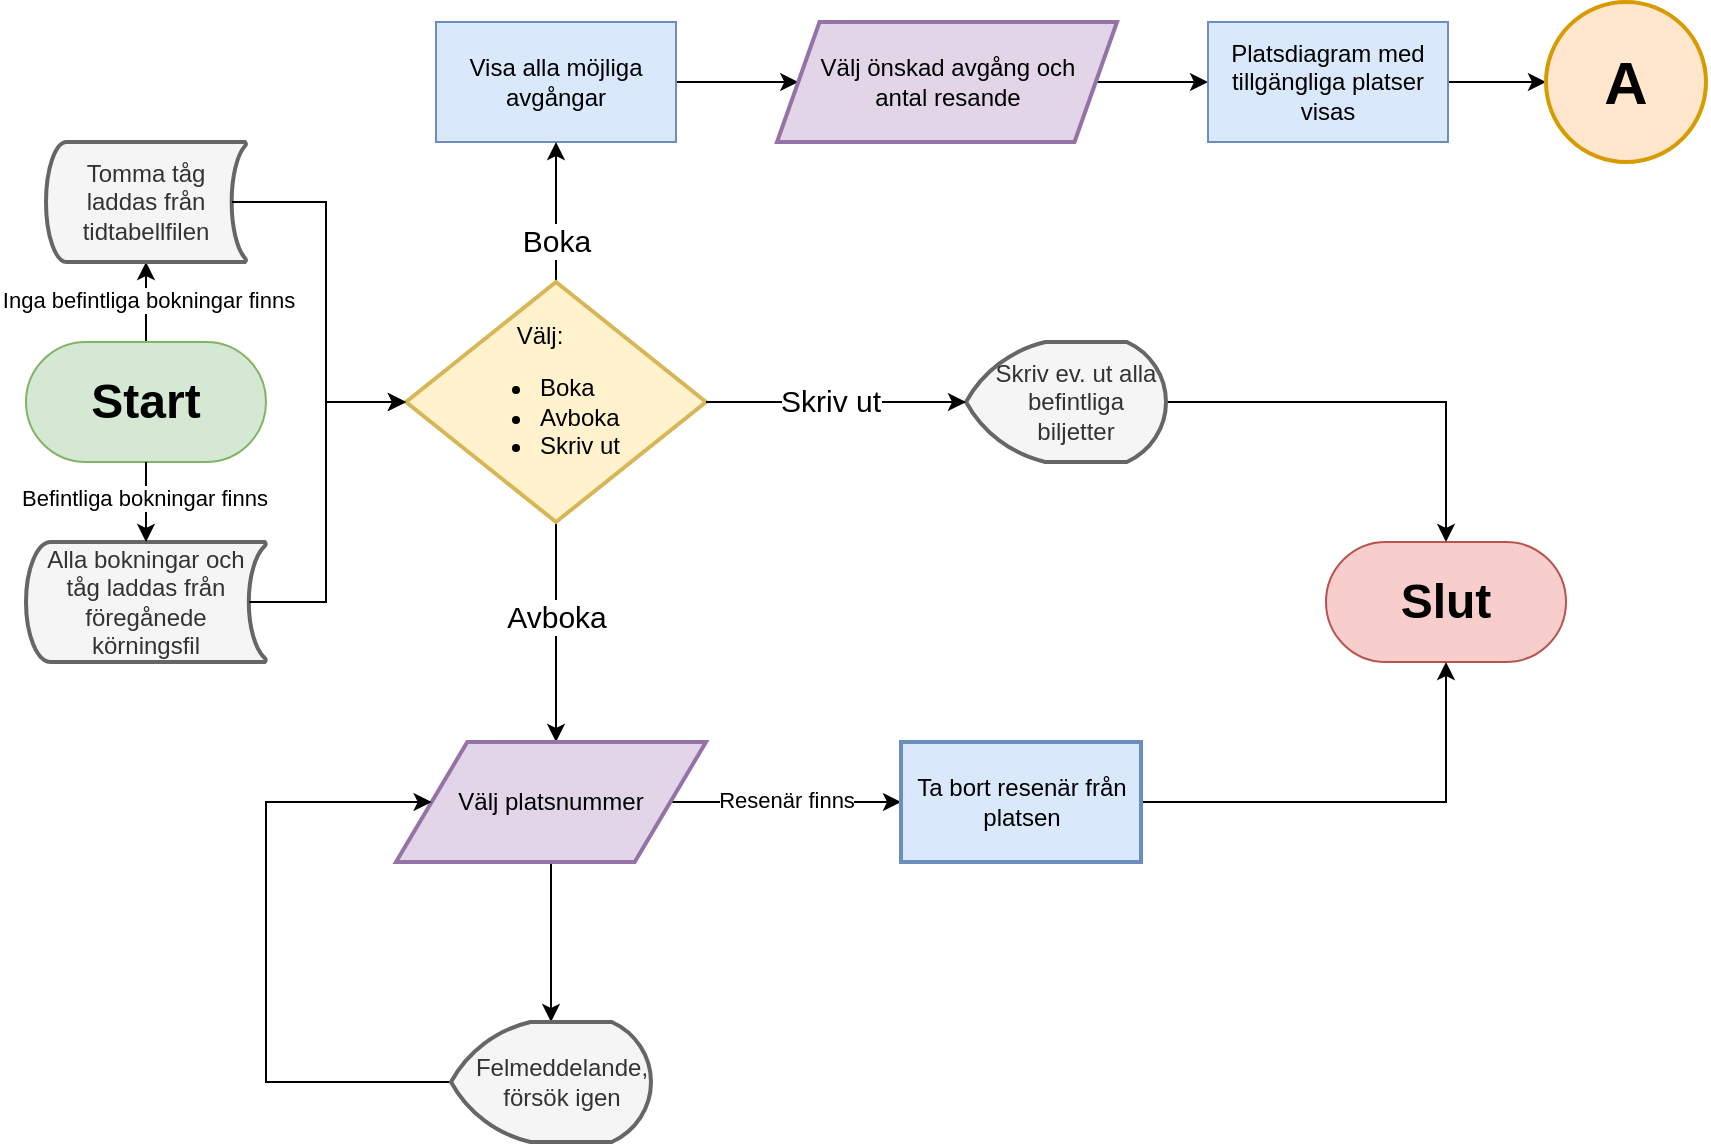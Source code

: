 <mxfile version="24.8.3">
  <diagram name="Page-1" id="-FVrkKvMY7_zgoq0LRrc">
    <mxGraphModel dx="1589" dy="2163" grid="1" gridSize="10" guides="1" tooltips="1" connect="1" arrows="1" fold="1" page="1" pageScale="1" pageWidth="827" pageHeight="1169" math="0" shadow="0">
      <root>
        <mxCell id="0" />
        <mxCell id="1" parent="0" />
        <mxCell id="yoMzTV9leq5T_DlvsGWp-3" style="edgeStyle=orthogonalEdgeStyle;rounded=0;orthogonalLoop=1;jettySize=auto;html=1;" parent="1" source="yoMzTV9leq5T_DlvsGWp-1" edge="1">
          <mxGeometry relative="1" as="geometry">
            <mxPoint x="850" y="-30" as="targetPoint" />
          </mxGeometry>
        </mxCell>
        <mxCell id="NztW21wDmSa7Gelo-r1o-6" value="Inga befintliga bokningar finns" style="edgeLabel;html=1;align=center;verticalAlign=middle;resizable=0;points=[];" vertex="1" connectable="0" parent="yoMzTV9leq5T_DlvsGWp-3">
          <mxGeometry x="0.072" relative="1" as="geometry">
            <mxPoint as="offset" />
          </mxGeometry>
        </mxCell>
        <mxCell id="yoMzTV9leq5T_DlvsGWp-1" value="&lt;h1&gt;&lt;b&gt;&lt;font style=&quot;font-size: 24px;&quot;&gt;Start&lt;/font&gt;&lt;/b&gt;&lt;/h1&gt;" style="rounded=1;whiteSpace=wrap;html=1;arcSize=50;fillColor=#d5e8d4;strokeColor=#82b366;" parent="1" vertex="1">
          <mxGeometry x="790" y="10" width="120" height="60" as="geometry" />
        </mxCell>
        <mxCell id="NztW21wDmSa7Gelo-r1o-41" value="" style="edgeStyle=orthogonalEdgeStyle;rounded=0;orthogonalLoop=1;jettySize=auto;html=1;" edge="1" parent="1" source="yoMzTV9leq5T_DlvsGWp-2" target="NztW21wDmSa7Gelo-r1o-4">
          <mxGeometry relative="1" as="geometry" />
        </mxCell>
        <mxCell id="yoMzTV9leq5T_DlvsGWp-2" value="Visa alla möjliga avgångar" style="rounded=1;whiteSpace=wrap;html=1;fillColor=#dae8fc;strokeColor=#6c8ebf;arcSize=0;" parent="1" vertex="1">
          <mxGeometry x="995" y="-150" width="120" height="60" as="geometry" />
        </mxCell>
        <mxCell id="yoMzTV9leq5T_DlvsGWp-11" value="" style="edgeStyle=orthogonalEdgeStyle;rounded=0;orthogonalLoop=1;jettySize=auto;html=1;exitX=1;exitY=0.5;exitDx=0;exitDy=0;" parent="1" source="NztW21wDmSa7Gelo-r1o-4" target="yoMzTV9leq5T_DlvsGWp-10" edge="1">
          <mxGeometry relative="1" as="geometry">
            <mxPoint x="769" y="-120" as="sourcePoint" />
          </mxGeometry>
        </mxCell>
        <mxCell id="NztW21wDmSa7Gelo-r1o-49" value="" style="edgeStyle=orthogonalEdgeStyle;rounded=0;orthogonalLoop=1;jettySize=auto;html=1;" edge="1" parent="1" source="yoMzTV9leq5T_DlvsGWp-10" target="NztW21wDmSa7Gelo-r1o-48">
          <mxGeometry relative="1" as="geometry" />
        </mxCell>
        <mxCell id="yoMzTV9leq5T_DlvsGWp-10" value="Platsdiagram med tillgängliga platser visas" style="rounded=1;whiteSpace=wrap;html=1;fillColor=#dae8fc;strokeColor=#6c8ebf;arcSize=0;" parent="1" vertex="1">
          <mxGeometry x="1381" y="-150" width="120" height="60" as="geometry" />
        </mxCell>
        <mxCell id="NztW21wDmSa7Gelo-r1o-4" value="Välj önskad avgång och antal resande" style="shape=parallelogram;html=1;strokeWidth=2;perimeter=parallelogramPerimeter;whiteSpace=wrap;rounded=1;arcSize=0;size=0.125;spacingLeft=20;spacingRight=20;fillColor=#e1d5e7;strokeColor=#9673a6;" vertex="1" parent="1">
          <mxGeometry x="1165.5" y="-150" width="170" height="60" as="geometry" />
        </mxCell>
        <mxCell id="NztW21wDmSa7Gelo-r1o-8" value="Tomma tåg laddas från tidtabellfilen" style="strokeWidth=2;html=1;shape=mxgraph.flowchart.stored_data;whiteSpace=wrap;fillColor=#f5f5f5;fontColor=#333333;strokeColor=#666666;" vertex="1" parent="1">
          <mxGeometry x="800" y="-90" width="100" height="60" as="geometry" />
        </mxCell>
        <mxCell id="NztW21wDmSa7Gelo-r1o-10" value="Alla bokningar och tåg laddas från föregånede körningsfil" style="strokeWidth=2;html=1;shape=mxgraph.flowchart.stored_data;whiteSpace=wrap;fillColor=#f5f5f5;fontColor=#333333;strokeColor=#666666;" vertex="1" parent="1">
          <mxGeometry x="790" y="110" width="120" height="60" as="geometry" />
        </mxCell>
        <mxCell id="NztW21wDmSa7Gelo-r1o-11" style="edgeStyle=orthogonalEdgeStyle;rounded=0;orthogonalLoop=1;jettySize=auto;html=1;exitX=0.5;exitY=1;exitDx=0;exitDy=0;entryX=0.5;entryY=0;entryDx=0;entryDy=0;entryPerimeter=0;" edge="1" parent="1" source="yoMzTV9leq5T_DlvsGWp-1" target="NztW21wDmSa7Gelo-r1o-10">
          <mxGeometry relative="1" as="geometry" />
        </mxCell>
        <mxCell id="NztW21wDmSa7Gelo-r1o-12" value="Befintliga bokningar finns" style="edgeLabel;html=1;align=center;verticalAlign=middle;resizable=0;points=[];" vertex="1" connectable="0" parent="NztW21wDmSa7Gelo-r1o-11">
          <mxGeometry x="-0.104" y="-1" relative="1" as="geometry">
            <mxPoint as="offset" />
          </mxGeometry>
        </mxCell>
        <mxCell id="NztW21wDmSa7Gelo-r1o-17" style="edgeStyle=orthogonalEdgeStyle;rounded=0;orthogonalLoop=1;jettySize=auto;html=1;exitX=1;exitY=0.5;exitDx=0;exitDy=0;entryX=0;entryY=0.5;entryDx=0;entryDy=0;" edge="1" parent="1" target="NztW21wDmSa7Gelo-r1o-14">
          <mxGeometry relative="1" as="geometry">
            <mxPoint x="910" y="240.0" as="sourcePoint" />
          </mxGeometry>
        </mxCell>
        <mxCell id="NztW21wDmSa7Gelo-r1o-18" style="edgeStyle=orthogonalEdgeStyle;rounded=0;orthogonalLoop=1;jettySize=auto;html=1;exitX=1;exitY=0.5;exitDx=0;exitDy=0;entryX=0;entryY=0.5;entryDx=0;entryDy=0;" edge="1" parent="1" target="NztW21wDmSa7Gelo-r1o-15">
          <mxGeometry relative="1" as="geometry">
            <mxPoint x="1119.375" y="240.0" as="sourcePoint" />
          </mxGeometry>
        </mxCell>
        <mxCell id="NztW21wDmSa7Gelo-r1o-46" style="edgeStyle=orthogonalEdgeStyle;rounded=0;orthogonalLoop=1;jettySize=auto;html=1;exitX=0.5;exitY=0;exitDx=0;exitDy=0;exitPerimeter=0;entryX=0.5;entryY=1;entryDx=0;entryDy=0;" edge="1" parent="1" source="NztW21wDmSa7Gelo-r1o-42" target="yoMzTV9leq5T_DlvsGWp-2">
          <mxGeometry relative="1" as="geometry" />
        </mxCell>
        <mxCell id="NztW21wDmSa7Gelo-r1o-47" value="Boka" style="edgeLabel;html=1;align=center;verticalAlign=middle;resizable=0;points=[];fontSize=15;" vertex="1" connectable="0" parent="NztW21wDmSa7Gelo-r1o-46">
          <mxGeometry x="-0.392" relative="1" as="geometry">
            <mxPoint as="offset" />
          </mxGeometry>
        </mxCell>
        <mxCell id="NztW21wDmSa7Gelo-r1o-59" value="" style="edgeStyle=orthogonalEdgeStyle;rounded=0;orthogonalLoop=1;jettySize=auto;html=1;" edge="1" parent="1" source="NztW21wDmSa7Gelo-r1o-42">
          <mxGeometry relative="1" as="geometry">
            <mxPoint x="1055.0" y="210.0" as="targetPoint" />
          </mxGeometry>
        </mxCell>
        <mxCell id="NztW21wDmSa7Gelo-r1o-60" value="Avboka" style="edgeLabel;html=1;align=center;verticalAlign=middle;resizable=0;points=[];fontSize=15;" vertex="1" connectable="0" parent="NztW21wDmSa7Gelo-r1o-59">
          <mxGeometry x="-0.162" relative="1" as="geometry">
            <mxPoint as="offset" />
          </mxGeometry>
        </mxCell>
        <mxCell id="NztW21wDmSa7Gelo-r1o-42" value="&lt;div style=&quot;text-align: center;&quot;&gt;&lt;span style=&quot;background-color: initial;&quot;&gt;Välj:&lt;/span&gt;&lt;/div&gt;&lt;div&gt;&lt;ul&gt;&lt;li&gt;Boka&lt;/li&gt;&lt;li&gt;Avboka&lt;/li&gt;&lt;li&gt;Skriv ut&lt;/li&gt;&lt;/ul&gt;&lt;/div&gt;" style="strokeWidth=2;html=1;shape=mxgraph.flowchart.decision;whiteSpace=wrap;fillColor=#fff2cc;strokeColor=#d6b656;align=left;spacingLeft=25;" vertex="1" parent="1">
          <mxGeometry x="980" y="-20" width="150" height="120" as="geometry" />
        </mxCell>
        <mxCell id="NztW21wDmSa7Gelo-r1o-44" style="edgeStyle=orthogonalEdgeStyle;rounded=0;orthogonalLoop=1;jettySize=auto;html=1;exitX=0.93;exitY=0.5;exitDx=0;exitDy=0;exitPerimeter=0;entryX=0;entryY=0.5;entryDx=0;entryDy=0;entryPerimeter=0;" edge="1" parent="1" source="NztW21wDmSa7Gelo-r1o-8" target="NztW21wDmSa7Gelo-r1o-42">
          <mxGeometry relative="1" as="geometry" />
        </mxCell>
        <mxCell id="NztW21wDmSa7Gelo-r1o-45" style="edgeStyle=orthogonalEdgeStyle;rounded=0;orthogonalLoop=1;jettySize=auto;html=1;exitX=0.93;exitY=0.5;exitDx=0;exitDy=0;exitPerimeter=0;entryX=0;entryY=0.5;entryDx=0;entryDy=0;entryPerimeter=0;" edge="1" parent="1" source="NztW21wDmSa7Gelo-r1o-10" target="NztW21wDmSa7Gelo-r1o-42">
          <mxGeometry relative="1" as="geometry">
            <Array as="points">
              <mxPoint x="940" y="140" />
              <mxPoint x="940" y="40" />
            </Array>
          </mxGeometry>
        </mxCell>
        <mxCell id="NztW21wDmSa7Gelo-r1o-48" value="&lt;font style=&quot;font-size: 30px;&quot;&gt;&lt;b&gt;A&lt;/b&gt;&lt;/font&gt;" style="strokeWidth=2;html=1;shape=mxgraph.flowchart.start_2;whiteSpace=wrap;fillColor=#ffe6cc;strokeColor=#d79b00;" vertex="1" parent="1">
          <mxGeometry x="1550" y="-160" width="80" height="80" as="geometry" />
        </mxCell>
        <mxCell id="NztW21wDmSa7Gelo-r1o-57" value="" style="edgeStyle=orthogonalEdgeStyle;rounded=0;orthogonalLoop=1;jettySize=auto;html=1;" edge="1" parent="1" source="NztW21wDmSa7Gelo-r1o-53" target="NztW21wDmSa7Gelo-r1o-56">
          <mxGeometry relative="1" as="geometry" />
        </mxCell>
        <mxCell id="NztW21wDmSa7Gelo-r1o-53" value="Skriv ev. ut alla befintliga biljetter" style="strokeWidth=2;html=1;shape=mxgraph.flowchart.display;whiteSpace=wrap;fillColor=#f5f5f5;strokeColor=#666666;spacingLeft=10;fontColor=#333333;" vertex="1" parent="1">
          <mxGeometry x="1260" y="10" width="100" height="60" as="geometry" />
        </mxCell>
        <mxCell id="NztW21wDmSa7Gelo-r1o-54" style="edgeStyle=orthogonalEdgeStyle;rounded=0;orthogonalLoop=1;jettySize=auto;html=1;exitX=1;exitY=0.5;exitDx=0;exitDy=0;exitPerimeter=0;entryX=0;entryY=0.5;entryDx=0;entryDy=0;entryPerimeter=0;" edge="1" parent="1" source="NztW21wDmSa7Gelo-r1o-42" target="NztW21wDmSa7Gelo-r1o-53">
          <mxGeometry relative="1" as="geometry" />
        </mxCell>
        <mxCell id="NztW21wDmSa7Gelo-r1o-55" value="Skriv ut" style="edgeLabel;html=1;align=center;verticalAlign=middle;resizable=0;points=[];fontSize=15;" vertex="1" connectable="0" parent="NztW21wDmSa7Gelo-r1o-54">
          <mxGeometry x="-0.045" y="1" relative="1" as="geometry">
            <mxPoint as="offset" />
          </mxGeometry>
        </mxCell>
        <mxCell id="NztW21wDmSa7Gelo-r1o-56" value="&lt;h1&gt;&lt;b&gt;&lt;font style=&quot;font-size: 24px;&quot;&gt;Slut&lt;/font&gt;&lt;/b&gt;&lt;/h1&gt;" style="rounded=1;whiteSpace=wrap;html=1;arcSize=50;fillColor=#f8cecc;strokeColor=#b85450;" vertex="1" parent="1">
          <mxGeometry x="1440" y="110" width="120" height="60" as="geometry" />
        </mxCell>
        <mxCell id="NztW21wDmSa7Gelo-r1o-63" value="" style="edgeStyle=orthogonalEdgeStyle;rounded=0;orthogonalLoop=1;jettySize=auto;html=1;" edge="1" parent="1" source="NztW21wDmSa7Gelo-r1o-61" target="NztW21wDmSa7Gelo-r1o-62">
          <mxGeometry relative="1" as="geometry" />
        </mxCell>
        <mxCell id="NztW21wDmSa7Gelo-r1o-65" value="Resenär finns" style="edgeLabel;html=1;align=center;verticalAlign=middle;resizable=0;points=[];" vertex="1" connectable="0" parent="NztW21wDmSa7Gelo-r1o-63">
          <mxGeometry x="-0.003" y="1" relative="1" as="geometry">
            <mxPoint as="offset" />
          </mxGeometry>
        </mxCell>
        <mxCell id="NztW21wDmSa7Gelo-r1o-67" value="" style="edgeStyle=orthogonalEdgeStyle;rounded=0;orthogonalLoop=1;jettySize=auto;html=1;" edge="1" parent="1" source="NztW21wDmSa7Gelo-r1o-61">
          <mxGeometry relative="1" as="geometry">
            <mxPoint x="1052.5" y="350" as="targetPoint" />
          </mxGeometry>
        </mxCell>
        <mxCell id="NztW21wDmSa7Gelo-r1o-61" value="Välj platsnummer" style="shape=parallelogram;html=1;strokeWidth=2;perimeter=parallelogramPerimeter;whiteSpace=wrap;rounded=1;arcSize=0;size=0.23;fillColor=#e1d5e7;strokeColor=#9673a6;" vertex="1" parent="1">
          <mxGeometry x="975" y="210" width="155" height="60" as="geometry" />
        </mxCell>
        <mxCell id="NztW21wDmSa7Gelo-r1o-64" style="edgeStyle=orthogonalEdgeStyle;rounded=0;orthogonalLoop=1;jettySize=auto;html=1;entryX=0.5;entryY=1;entryDx=0;entryDy=0;" edge="1" parent="1" source="NztW21wDmSa7Gelo-r1o-62" target="NztW21wDmSa7Gelo-r1o-56">
          <mxGeometry relative="1" as="geometry" />
        </mxCell>
        <mxCell id="NztW21wDmSa7Gelo-r1o-62" value="Ta bort resenär från platsen" style="whiteSpace=wrap;html=1;fillColor=#dae8fc;strokeColor=#6c8ebf;strokeWidth=2;rounded=1;arcSize=0;" vertex="1" parent="1">
          <mxGeometry x="1227.5" y="210" width="120" height="60" as="geometry" />
        </mxCell>
        <mxCell id="NztW21wDmSa7Gelo-r1o-69" style="edgeStyle=orthogonalEdgeStyle;rounded=0;orthogonalLoop=1;jettySize=auto;html=1;exitX=0;exitY=0.5;exitDx=0;exitDy=0;exitPerimeter=0;entryX=0;entryY=0.5;entryDx=0;entryDy=0;" edge="1" parent="1" source="NztW21wDmSa7Gelo-r1o-68" target="NztW21wDmSa7Gelo-r1o-61">
          <mxGeometry relative="1" as="geometry">
            <Array as="points">
              <mxPoint x="910" y="380" />
              <mxPoint x="910" y="240" />
            </Array>
          </mxGeometry>
        </mxCell>
        <mxCell id="NztW21wDmSa7Gelo-r1o-68" value="Felmeddelande, försök igen" style="strokeWidth=2;html=1;shape=mxgraph.flowchart.display;whiteSpace=wrap;fillColor=#f5f5f5;strokeColor=#666666;spacingLeft=10;fontColor=#333333;" vertex="1" parent="1">
          <mxGeometry x="1002.5" y="350" width="100" height="60" as="geometry" />
        </mxCell>
      </root>
    </mxGraphModel>
  </diagram>
</mxfile>
